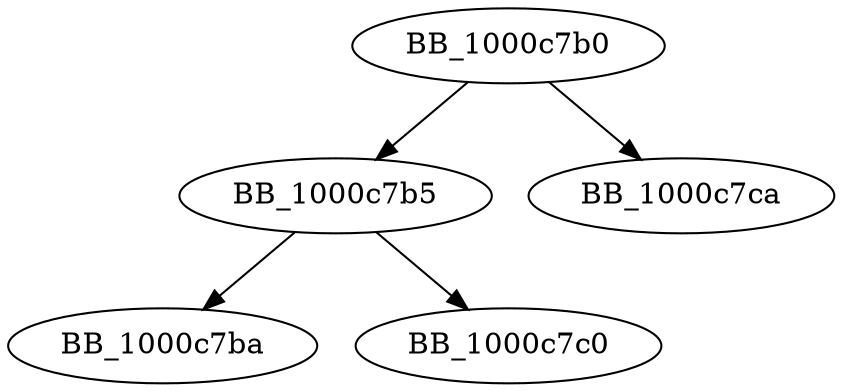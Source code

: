 DiGraph __aullshr{
BB_1000c7b0->BB_1000c7b5
BB_1000c7b0->BB_1000c7ca
BB_1000c7b5->BB_1000c7ba
BB_1000c7b5->BB_1000c7c0
}
